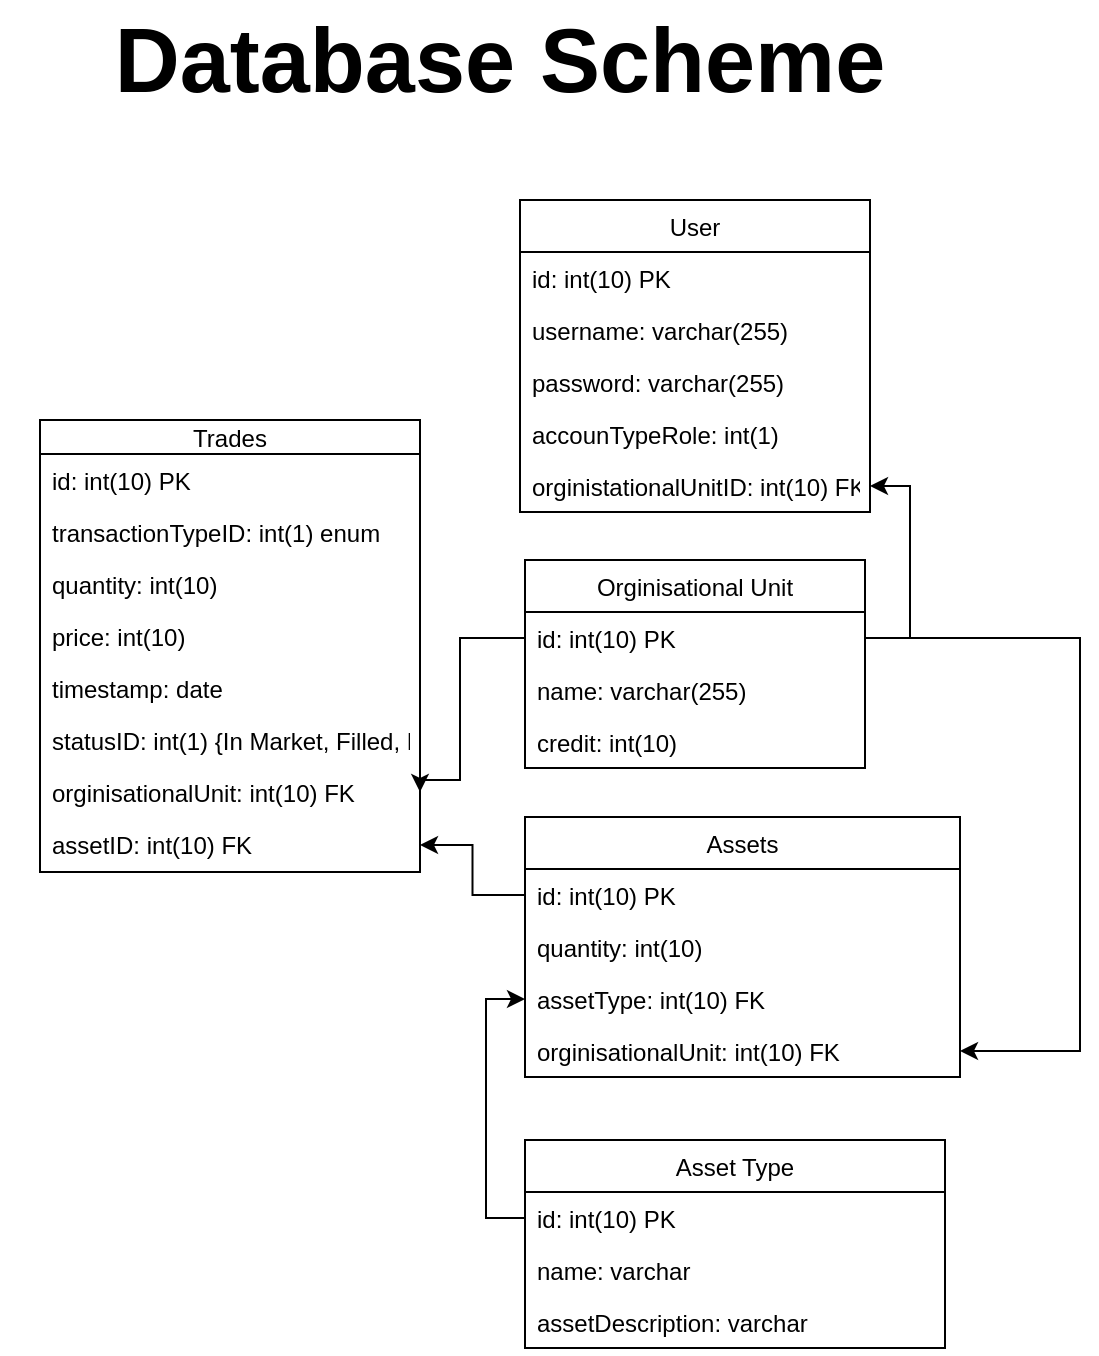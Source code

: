 <mxfile version="14.6.6" type="device"><diagram name="Page-1" id="c4acf3e9-155e-7222-9cf6-157b1a14988f"><mxGraphModel dx="1422" dy="3082" grid="1" gridSize="10" guides="1" tooltips="1" connect="1" arrows="1" fold="1" page="1" pageScale="1" pageWidth="850" pageHeight="1100" background="#ffffff" math="0" shadow="0"><root><mxCell id="0"/><mxCell id="1" parent="0"/><mxCell id="dqRf7nJ6A0VRQJSThc0S-7" value="&lt;b&gt;&lt;font style=&quot;font-size: 45px&quot;&gt;Database Scheme&lt;/font&gt;&lt;/b&gt;" style="text;html=1;strokeColor=none;fillColor=none;align=center;verticalAlign=middle;whiteSpace=wrap;rounded=0;" parent="1" vertex="1"><mxGeometry x="180" y="-2130" width="500" height="60" as="geometry"/></mxCell><mxCell id="dqRf7nJ6A0VRQJSThc0S-15" value="Orginisational Unit" style="swimlane;fontStyle=0;childLayout=stackLayout;horizontal=1;startSize=26;fillColor=none;horizontalStack=0;resizeParent=1;resizeParentMax=0;resizeLast=0;collapsible=1;marginBottom=0;" parent="1" vertex="1"><mxGeometry x="442.5" y="-1850" width="170" height="104" as="geometry"/></mxCell><mxCell id="dqRf7nJ6A0VRQJSThc0S-16" value="id: int(10) PK" style="text;strokeColor=none;fillColor=none;align=left;verticalAlign=top;spacingLeft=4;spacingRight=4;overflow=hidden;rotatable=0;points=[[0,0.5],[1,0.5]];portConstraint=eastwest;" parent="dqRf7nJ6A0VRQJSThc0S-15" vertex="1"><mxGeometry y="26" width="170" height="26" as="geometry"/></mxCell><mxCell id="dqRf7nJ6A0VRQJSThc0S-17" value="name: varchar(255)" style="text;strokeColor=none;fillColor=none;align=left;verticalAlign=top;spacingLeft=4;spacingRight=4;overflow=hidden;rotatable=0;points=[[0,0.5],[1,0.5]];portConstraint=eastwest;" parent="dqRf7nJ6A0VRQJSThc0S-15" vertex="1"><mxGeometry y="52" width="170" height="26" as="geometry"/></mxCell><mxCell id="o8PWFS90qm7cL0BLtKq1-6" value="credit: int(10)" style="text;strokeColor=none;fillColor=none;align=left;verticalAlign=top;spacingLeft=4;spacingRight=4;overflow=hidden;rotatable=0;points=[[0,0.5],[1,0.5]];portConstraint=eastwest;" parent="dqRf7nJ6A0VRQJSThc0S-15" vertex="1"><mxGeometry y="78" width="170" height="26" as="geometry"/></mxCell><mxCell id="dqRf7nJ6A0VRQJSThc0S-19" value="User" style="swimlane;fontStyle=0;childLayout=stackLayout;horizontal=1;startSize=26;fillColor=none;horizontalStack=0;resizeParent=1;resizeParentMax=0;resizeLast=0;collapsible=1;marginBottom=0;" parent="1" vertex="1"><mxGeometry x="440" y="-2030" width="175" height="156" as="geometry"/></mxCell><mxCell id="dqRf7nJ6A0VRQJSThc0S-20" value="id: int(10) PK" style="text;strokeColor=none;fillColor=none;align=left;verticalAlign=top;spacingLeft=4;spacingRight=4;overflow=hidden;rotatable=0;points=[[0,0.5],[1,0.5]];portConstraint=eastwest;" parent="dqRf7nJ6A0VRQJSThc0S-19" vertex="1"><mxGeometry y="26" width="175" height="26" as="geometry"/></mxCell><mxCell id="dqRf7nJ6A0VRQJSThc0S-21" value="username: varchar(255)" style="text;strokeColor=none;fillColor=none;align=left;verticalAlign=top;spacingLeft=4;spacingRight=4;overflow=hidden;rotatable=0;points=[[0,0.5],[1,0.5]];portConstraint=eastwest;" parent="dqRf7nJ6A0VRQJSThc0S-19" vertex="1"><mxGeometry y="52" width="175" height="26" as="geometry"/></mxCell><mxCell id="dqRf7nJ6A0VRQJSThc0S-22" value="password: varchar(255)" style="text;strokeColor=none;fillColor=none;align=left;verticalAlign=top;spacingLeft=4;spacingRight=4;overflow=hidden;rotatable=0;points=[[0,0.5],[1,0.5]];portConstraint=eastwest;" parent="dqRf7nJ6A0VRQJSThc0S-19" vertex="1"><mxGeometry y="78" width="175" height="26" as="geometry"/></mxCell><mxCell id="o8PWFS90qm7cL0BLtKq1-1" value="accounTypeRole: int(1)" style="text;strokeColor=none;fillColor=none;align=left;verticalAlign=top;spacingLeft=4;spacingRight=4;overflow=hidden;rotatable=0;points=[[0,0.5],[1,0.5]];portConstraint=eastwest;" parent="dqRf7nJ6A0VRQJSThc0S-19" vertex="1"><mxGeometry y="104" width="175" height="26" as="geometry"/></mxCell><mxCell id="o8PWFS90qm7cL0BLtKq1-2" value="orginistationalUnitID: int(10) FK" style="text;strokeColor=none;fillColor=none;align=left;verticalAlign=top;spacingLeft=4;spacingRight=4;overflow=hidden;rotatable=0;points=[[0,0.5],[1,0.5]];portConstraint=eastwest;" parent="dqRf7nJ6A0VRQJSThc0S-19" vertex="1"><mxGeometry y="130" width="175" height="26" as="geometry"/></mxCell><mxCell id="dqRf7nJ6A0VRQJSThc0S-27" value="Assets" style="swimlane;fontStyle=0;childLayout=stackLayout;horizontal=1;startSize=26;fillColor=none;horizontalStack=0;resizeParent=1;resizeParentMax=0;resizeLast=0;collapsible=1;marginBottom=0;" parent="1" vertex="1"><mxGeometry x="442.5" y="-1721.5" width="217.5" height="130" as="geometry"/></mxCell><mxCell id="dqRf7nJ6A0VRQJSThc0S-28" value="id: int(10) PK" style="text;strokeColor=none;fillColor=none;align=left;verticalAlign=top;spacingLeft=4;spacingRight=4;overflow=hidden;rotatable=0;points=[[0,0.5],[1,0.5]];portConstraint=eastwest;" parent="dqRf7nJ6A0VRQJSThc0S-27" vertex="1"><mxGeometry y="26" width="217.5" height="26" as="geometry"/></mxCell><mxCell id="dqRf7nJ6A0VRQJSThc0S-30" value="quantity: int(10)" style="text;strokeColor=none;fillColor=none;align=left;verticalAlign=top;spacingLeft=4;spacingRight=4;overflow=hidden;rotatable=0;points=[[0,0.5],[1,0.5]];portConstraint=eastwest;" parent="dqRf7nJ6A0VRQJSThc0S-27" vertex="1"><mxGeometry y="52" width="217.5" height="26" as="geometry"/></mxCell><mxCell id="o8PWFS90qm7cL0BLtKq1-22" value="assetType: int(10) FK" style="text;strokeColor=none;fillColor=none;align=left;verticalAlign=top;spacingLeft=4;spacingRight=4;overflow=hidden;rotatable=0;points=[[0,0.5],[1,0.5]];portConstraint=eastwest;" parent="dqRf7nJ6A0VRQJSThc0S-27" vertex="1"><mxGeometry y="78" width="217.5" height="26" as="geometry"/></mxCell><mxCell id="o8PWFS90qm7cL0BLtKq1-41" value="orginisationalUnit: int(10) FK" style="text;strokeColor=none;fillColor=none;align=left;verticalAlign=top;spacingLeft=4;spacingRight=4;overflow=hidden;rotatable=0;points=[[0,0.5],[1,0.5]];portConstraint=eastwest;" parent="dqRf7nJ6A0VRQJSThc0S-27" vertex="1"><mxGeometry y="104" width="217.5" height="26" as="geometry"/></mxCell><mxCell id="o8PWFS90qm7cL0BLtKq1-7" value="Asset Type" style="swimlane;fontStyle=0;childLayout=stackLayout;horizontal=1;startSize=26;fillColor=none;horizontalStack=0;resizeParent=1;resizeParentMax=0;resizeLast=0;collapsible=1;marginBottom=0;" parent="1" vertex="1"><mxGeometry x="442.5" y="-1560" width="210" height="104" as="geometry"/></mxCell><mxCell id="o8PWFS90qm7cL0BLtKq1-8" value="id: int(10) PK" style="text;strokeColor=none;fillColor=none;align=left;verticalAlign=top;spacingLeft=4;spacingRight=4;overflow=hidden;rotatable=0;points=[[0,0.5],[1,0.5]];portConstraint=eastwest;" parent="o8PWFS90qm7cL0BLtKq1-7" vertex="1"><mxGeometry y="26" width="210" height="26" as="geometry"/></mxCell><mxCell id="o8PWFS90qm7cL0BLtKq1-9" value="name: varchar" style="text;strokeColor=none;fillColor=none;align=left;verticalAlign=top;spacingLeft=4;spacingRight=4;overflow=hidden;rotatable=0;points=[[0,0.5],[1,0.5]];portConstraint=eastwest;" parent="o8PWFS90qm7cL0BLtKq1-7" vertex="1"><mxGeometry y="52" width="210" height="26" as="geometry"/></mxCell><mxCell id="o8PWFS90qm7cL0BLtKq1-19" value="assetDescription: varchar" style="text;strokeColor=none;fillColor=none;align=left;verticalAlign=top;spacingLeft=4;spacingRight=4;overflow=hidden;rotatable=0;points=[[0,0.5],[1,0.5]];portConstraint=eastwest;" parent="o8PWFS90qm7cL0BLtKq1-7" vertex="1"><mxGeometry y="78" width="210" height="26" as="geometry"/></mxCell><mxCell id="o8PWFS90qm7cL0BLtKq1-20" style="edgeStyle=orthogonalEdgeStyle;rounded=0;orthogonalLoop=1;jettySize=auto;html=1;entryX=1;entryY=0.5;entryDx=0;entryDy=0;" parent="1" source="dqRf7nJ6A0VRQJSThc0S-16" target="o8PWFS90qm7cL0BLtKq1-2" edge="1"><mxGeometry relative="1" as="geometry"><Array as="points"><mxPoint x="635" y="-1811"/><mxPoint x="635" y="-1887"/></Array></mxGeometry></mxCell><mxCell id="o8PWFS90qm7cL0BLtKq1-23" style="edgeStyle=orthogonalEdgeStyle;rounded=0;orthogonalLoop=1;jettySize=auto;html=1;entryX=1;entryY=0.5;entryDx=0;entryDy=0;" parent="1" source="dqRf7nJ6A0VRQJSThc0S-16" target="o8PWFS90qm7cL0BLtKq1-41" edge="1"><mxGeometry relative="1" as="geometry"><mxPoint x="680" y="-1604" as="targetPoint"/><Array as="points"><mxPoint x="720" y="-1811"/><mxPoint x="720" y="-1604"/></Array></mxGeometry></mxCell><mxCell id="o8PWFS90qm7cL0BLtKq1-24" style="edgeStyle=orthogonalEdgeStyle;rounded=0;orthogonalLoop=1;jettySize=auto;html=1;entryX=0;entryY=0.5;entryDx=0;entryDy=0;" parent="1" source="o8PWFS90qm7cL0BLtKq1-8" target="o8PWFS90qm7cL0BLtKq1-22" edge="1"><mxGeometry relative="1" as="geometry"><Array as="points"><mxPoint x="423" y="-1521"/><mxPoint x="423" y="-1630"/></Array></mxGeometry></mxCell><mxCell id="o8PWFS90qm7cL0BLtKq1-32" value="Trades" style="swimlane;fontStyle=0;childLayout=stackLayout;horizontal=1;startSize=17;fillColor=none;horizontalStack=0;resizeParent=1;resizeParentMax=0;resizeLast=0;collapsible=1;marginBottom=0;resizeHeight=0;" parent="1" vertex="1"><mxGeometry x="200" y="-1920" width="190" height="226" as="geometry"/></mxCell><mxCell id="o8PWFS90qm7cL0BLtKq1-50" value="id: int(10) PK" style="text;strokeColor=none;fillColor=none;align=left;verticalAlign=top;spacingLeft=4;spacingRight=4;overflow=hidden;rotatable=0;points=[[0,0.5],[1,0.5]];portConstraint=eastwest;" parent="o8PWFS90qm7cL0BLtKq1-32" vertex="1"><mxGeometry y="17" width="190" height="26" as="geometry"/></mxCell><mxCell id="o8PWFS90qm7cL0BLtKq1-34" value="transactionTypeID: int(1) enum" style="text;strokeColor=none;fillColor=none;align=left;verticalAlign=top;spacingLeft=4;spacingRight=4;overflow=hidden;rotatable=0;points=[[0,0.5],[1,0.5]];portConstraint=eastwest;" parent="o8PWFS90qm7cL0BLtKq1-32" vertex="1"><mxGeometry y="43" width="190" height="26" as="geometry"/></mxCell><mxCell id="o8PWFS90qm7cL0BLtKq1-43" value="quantity: int(10)" style="text;strokeColor=none;fillColor=none;align=left;verticalAlign=top;spacingLeft=4;spacingRight=4;overflow=hidden;rotatable=0;points=[[0,0.5],[1,0.5]];portConstraint=eastwest;" parent="o8PWFS90qm7cL0BLtKq1-32" vertex="1"><mxGeometry y="69" width="190" height="26" as="geometry"/></mxCell><mxCell id="o8PWFS90qm7cL0BLtKq1-46" value="price: int(10)" style="text;strokeColor=none;fillColor=none;align=left;verticalAlign=top;spacingLeft=4;spacingRight=4;overflow=hidden;rotatable=0;points=[[0,0.5],[1,0.5]];portConstraint=eastwest;" parent="o8PWFS90qm7cL0BLtKq1-32" vertex="1"><mxGeometry y="95" width="190" height="26" as="geometry"/></mxCell><mxCell id="o8PWFS90qm7cL0BLtKq1-47" value="timestamp: date" style="text;strokeColor=none;fillColor=none;align=left;verticalAlign=top;spacingLeft=4;spacingRight=4;overflow=hidden;rotatable=0;points=[[0,0.5],[1,0.5]];portConstraint=eastwest;" parent="o8PWFS90qm7cL0BLtKq1-32" vertex="1"><mxGeometry y="121" width="190" height="26" as="geometry"/></mxCell><mxCell id="yVTWPdmbZUd_1RxL6Cn9-7" value="statusID: int(1) {In Market, Filled, Failed}" style="text;strokeColor=none;fillColor=none;align=left;verticalAlign=top;spacingLeft=4;spacingRight=4;overflow=hidden;rotatable=0;points=[[0,0.5],[1,0.5]];portConstraint=eastwest;" parent="o8PWFS90qm7cL0BLtKq1-32" vertex="1"><mxGeometry y="147" width="190" height="26" as="geometry"/></mxCell><mxCell id="o8PWFS90qm7cL0BLtKq1-40" value="orginisationalUnit: int(10) FK" style="text;strokeColor=none;fillColor=none;align=left;verticalAlign=top;spacingLeft=4;spacingRight=4;overflow=hidden;rotatable=0;points=[[0,0.5],[1,0.5]];portConstraint=eastwest;" parent="o8PWFS90qm7cL0BLtKq1-32" vertex="1"><mxGeometry y="173" width="190" height="26" as="geometry"/></mxCell><mxCell id="o8PWFS90qm7cL0BLtKq1-44" value="assetID: int(10) FK" style="text;strokeColor=none;fillColor=none;align=left;verticalAlign=top;spacingLeft=4;spacingRight=4;overflow=hidden;rotatable=0;points=[[0,0.5],[1,0.5]];portConstraint=eastwest;" parent="o8PWFS90qm7cL0BLtKq1-32" vertex="1"><mxGeometry y="199" width="190" height="27" as="geometry"/></mxCell><mxCell id="o8PWFS90qm7cL0BLtKq1-42" style="edgeStyle=orthogonalEdgeStyle;rounded=0;orthogonalLoop=1;jettySize=auto;html=1;entryX=1;entryY=0.5;entryDx=0;entryDy=0;exitX=0;exitY=0.5;exitDx=0;exitDy=0;" parent="1" source="dqRf7nJ6A0VRQJSThc0S-16" target="o8PWFS90qm7cL0BLtKq1-40" edge="1"><mxGeometry relative="1" as="geometry"><Array as="points"><mxPoint x="410" y="-1811"/><mxPoint x="410" y="-1740"/><mxPoint x="390" y="-1740"/></Array></mxGeometry></mxCell><mxCell id="o8PWFS90qm7cL0BLtKq1-45" style="edgeStyle=orthogonalEdgeStyle;rounded=0;orthogonalLoop=1;jettySize=auto;html=1;entryX=1;entryY=0.5;entryDx=0;entryDy=0;" parent="1" source="dqRf7nJ6A0VRQJSThc0S-28" target="o8PWFS90qm7cL0BLtKq1-44" edge="1"><mxGeometry relative="1" as="geometry"/></mxCell></root></mxGraphModel></diagram></mxfile>